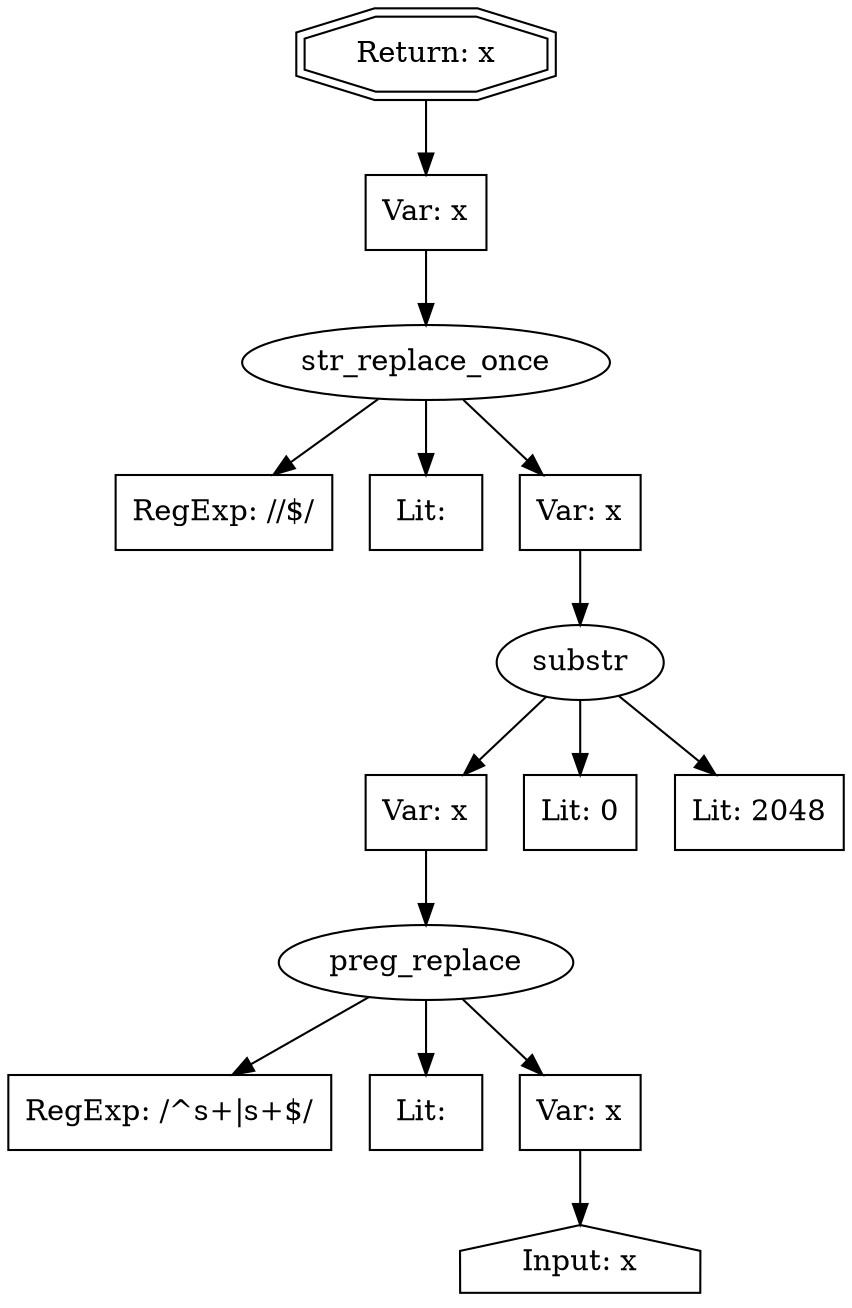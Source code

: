 // Finding: b4b3e6f8-9bab-4e39-b204-6eb64abb7b4a
// Finding.url: https://example76.com/catalog/Turizm-Gostinicy-Restorany##"></iframe></style></script></object></embed></textarea><img src=x onerror=taintfoxLog('df0d9d3975b948e69badf633dcae8699')><!--/*
// Finding.parentloc: https://example76.com/catalog/Turizm-Gostinicy-Restorany##"></iframe></style></script></object></embed></textarea><img src=x onerror=taintfoxLog('df0d9d3975b948e69badf633dcae8699')><!--/*
// Finding.domain: example76.com
// Finding.base_domain: example76.com
// Finding.source: location.href
// Finding.sink: innerHTML
// Sanitizer.score: 2
// Sanitizer.name: R.fu
// Sanitizer.location: https://mc.example77.com/metrika/watch.js - R.fu:171:343
// Finding.begin: 104
// Finding.end: 353
// Finding.original_uuid: a3edd19d-c670-48f4-a9b1-4706fa330fc9
// Finding.TwentyFiveMillionFlowsId: -370970000
// Finding.script: https://i.example76.com/webpackBuild/155.109fce1bf639e365f204.js
// Finding.line: 1
// Exploit.uuid: df0d9d39-75b9-48e6-9bad-f633dcae8699
// Exploit.success: false
// Exploit.status: validated
// Exploit.method: C
// Exploit.type: html
// Exploit.token: attribute
// Exploit.content: href
// Exploit.quote_type: "
// Exploit.tag: a
// Exploit.break_out: #"></iframe></style></script></object></embed></textarea><img src=x onerror=
// Exploit.break_in: ><!--/*
// Exploit.payload: #"></iframe></style></script></object></embed></textarea><img src=x onerror=taintfoxLog(1)><!--/*
// Exploit.begin_taint_url: 0
// Exploit.end_taint_url: 48
// Exploit.replace_begin_url: 48
// Exploit.replace_end_url: 48
// Exploit.replace_begin_param: 580
// Exploit.replace_end_param: 580
// Issues.LargestEncodeAttrStringChain: 0
// Issues.LargestTextFragmentEncodeChainLength: 0
// Issues.HasApproximation: false
// Issues.HasMissingImplementation: false
// Issues.HasInfiniteRegexWithFunctionReplacer: false
// Issues.MergedSplitAndJoins: false
// Issues.HasUrlInRhsOfReplace: false
// Issues.HasUrlInLhsOfReplace: false
// Issues.HasCookieValueInLhsOfreplace: false
// Issues.HasCookieValueInRhsOfreplace: false
// Issues.HasCookieValueInMatchPattern: false
// Issues.HasCookieValueInExecPattern: false
// Issues.RemovedLRConcats: false
// Issues.RemovedReplaceArtifacts: false
// Issues.HasUrlInMatchPattern: false
// Issues.HasUrlInExecPattern: false
// Issues.RemovedNOPreplaces: false
// Issues.Known_sanitizer: false
// DepGraph.hash: 2000005324
// DepGraph.sanitizer_hash: 1700481950

digraph cfg {
n0 [shape=house, label="Input: x"];
n1 [shape=ellipse, label="preg_replace"];
n2 [shape=box, label="RegExp: /^\s+|\s+$/"];
n3 [shape=box, label="Lit: "];
n4 [shape=box, label="Var: x"];
n5 [shape=ellipse, label="substr"];
n6 [shape=box, label="Var: x"];
n7 [shape=box, label="Lit: 0"];
n8 [shape=box, label="Lit: 2048"];
n9 [shape=ellipse, label="str_replace_once"];
n10 [shape=box, label="RegExp: /\/$/"];
n11 [shape=box, label="Lit: "];
n12 [shape=box, label="Var: x"];
n13 [shape=box, label="Var: x"];
n14 [shape=doubleoctagon, label="Return: x"];
n4 -> n0;
n1 -> n2;
n1 -> n3;
n1 -> n4;
n6 -> n1;
n5 -> n6;
n5 -> n7;
n5 -> n8;
n12 -> n5;
n9 -> n10;
n9 -> n11;
n9 -> n12;
n13 -> n9;
n14 -> n13;
}